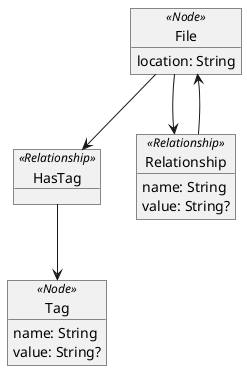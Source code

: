 @startuml

object File <<Node>> {
    location: String
}

object Tag <<Node>> {
    name: String
    value: String?
}

object HasTag <<Relationship>>

object Relationship <<Relationship>> {
    name: String
    value: String?
}

File --> HasTag
HasTag --> Tag

File --> Relationship
Relationship --> File

@enduml